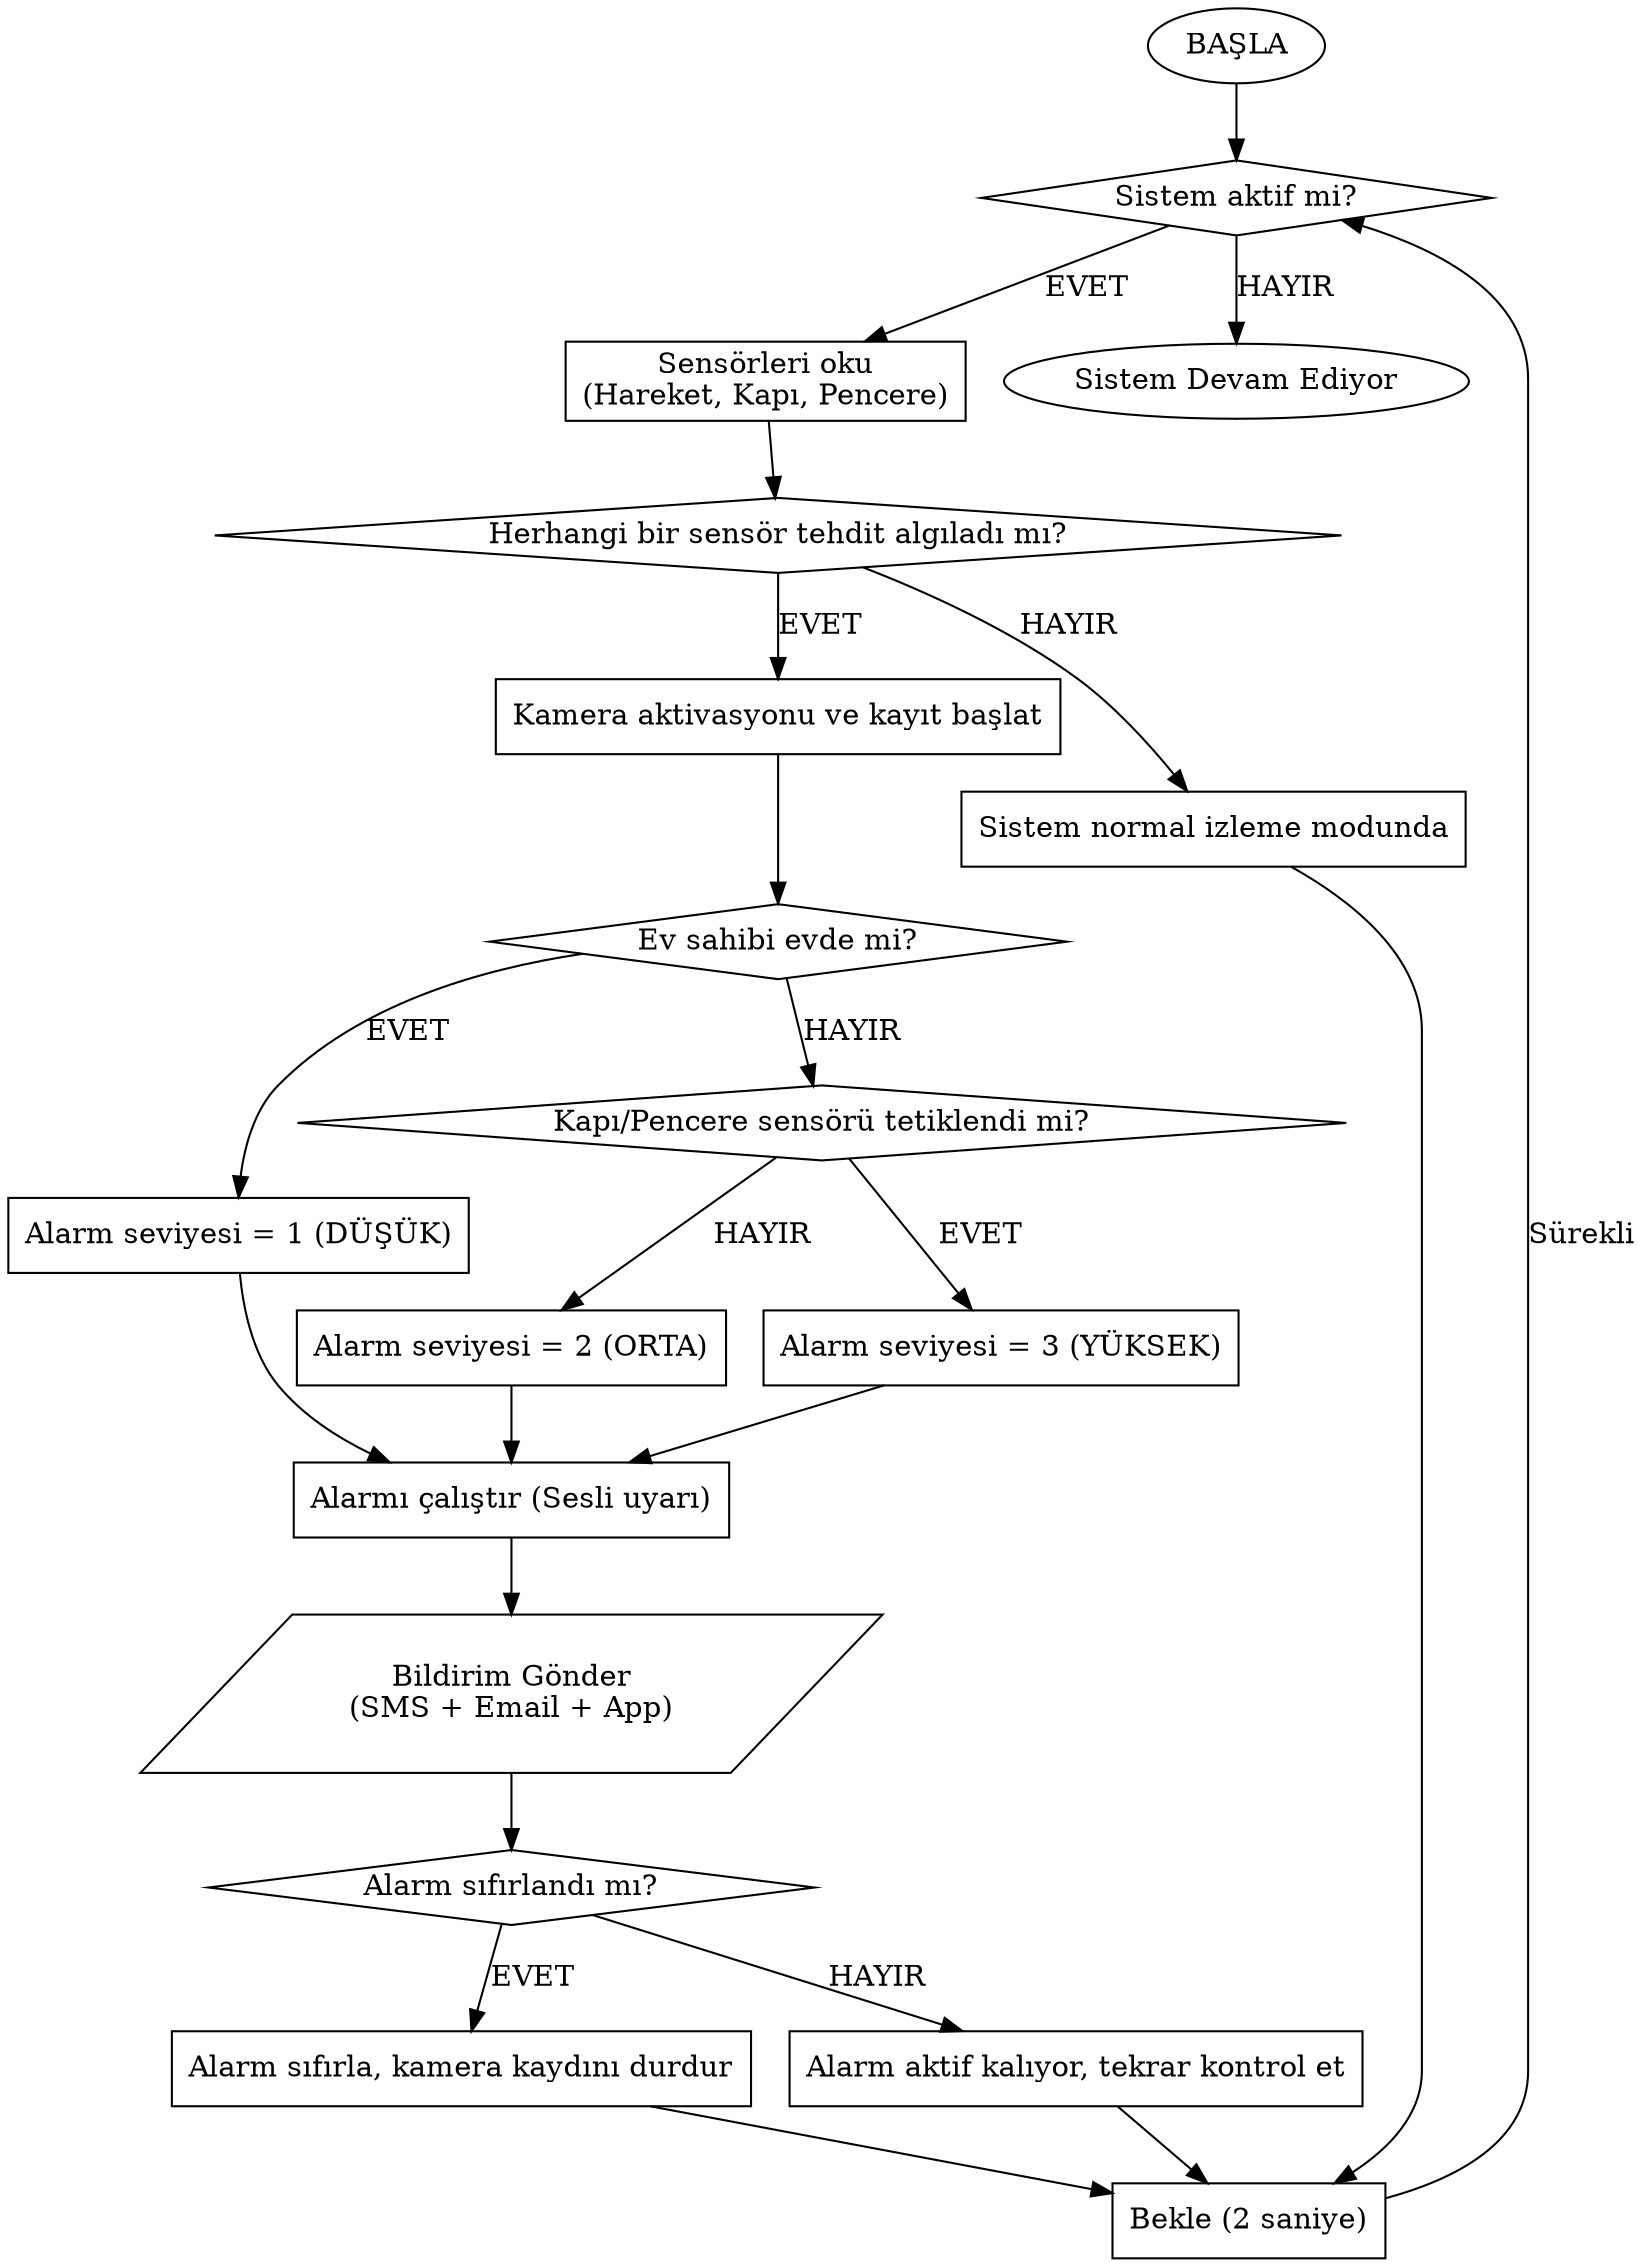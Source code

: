 digraph G {
rankdir=TB; // Yukarıdan aşağıya akış yönü

// --- Düğümler ---
start [shape=oval, label="BAŞLA"];
sys_active [shape=diamond, label="Sistem aktif mi?"];
read_sensors [shape=box, label="Sensörleri oku\n(Hareket, Kapı, Pencere)"];
threat_detected [shape=diamond, label="Herhangi bir sensör tehdit algıladı mı?"];
camera_on [shape=box, label="Kamera aktivasyonu ve kayıt başlat"];
owner_home [shape=diamond, label="Ev sahibi evde mi?"];
low_alarm [shape=box, label="Alarm seviyesi = 1 (DÜŞÜK)"];
high_alarm [shape=diamond, label="Kapı/Pencere sensörü tetiklendi mi?"];
set_alarm2 [shape=box, label="Alarm seviyesi = 2 (ORTA)"];
set_alarm3 [shape=box, label="Alarm seviyesi = 3 (YÜKSEK)"];
alarm_on [shape=box, label="Alarmı çalıştır (Sesli uyarı)"];
notifications [shape=parallelogram, label="Bildirim Gönder\n(SMS + Email + App)"];
reset_check [shape=diamond, label="Alarm sıfırlandı mı?"];
reset_alarm [shape=box, label="Alarm sıfırla, kamera kaydını durdur"];
continue_alarm [shape=box, label="Alarm aktif kalıyor, tekrar kontrol et"];
no_threat [shape=box, label="Sistem normal izleme modunda"];
wait_loop [shape=box, label="Bekle (2 saniye)"];
end [shape=oval, label="Sistem Devam Ediyor"];

// --- Akışlar ---
start -> sys_active;
sys_active -> read_sensors [label="EVET"];
sys_active -> end [label="HAYIR"];

read_sensors -> threat_detected;

threat_detected -> camera_on [label="EVET"];
threat_detected -> no_threat [label="HAYIR"];

camera_on -> owner_home;

owner_home -> low_alarm [label="EVET"];
owner_home -> high_alarm [label="HAYIR"];

low_alarm -> alarm_on;
high_alarm -> set_alarm3 [label="EVET"];
high_alarm -> set_alarm2 [label="HAYIR"];

set_alarm3 -> alarm_on;
set_alarm2 -> alarm_on;

alarm_on -> notifications;
notifications -> reset_check;

reset_check -> reset_alarm [label="EVET"];
reset_check -> continue_alarm [label="HAYIR"];

reset_alarm -> wait_loop;
continue_alarm -> wait_loop;
no_threat -> wait_loop;

wait_loop -> sys_active [label="Sürekli"]; // Sonsuz döngü geri dönüş

}
